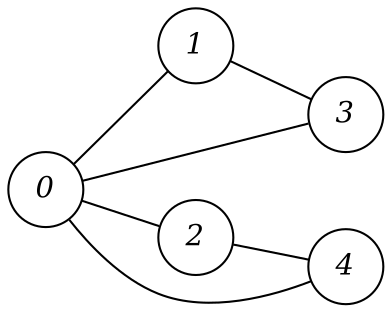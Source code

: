 graph G {

/* Graph Attributes */
graph [rankdir = LR];

/* Node Attributes */
node [shape = circle, fillcolor = white, style = filled, fontname = "Times-Italic"];

/* Edge Attributes */
edge [fontname = "Times-Italic", arrowsize = 0.75, fontsize = 16];

/* Nodes */
0 [label = "0"];
1 [label = "1"];
2 [label = "2"];
3 [label = "3"];
4 [label = "4"];

/* Edges */
0 -- 4 [];
0 -- 3 [];
0 -- 2 [];
0 -- 1 [];
1 -- 3 [];
2 -- 4 [];

}
